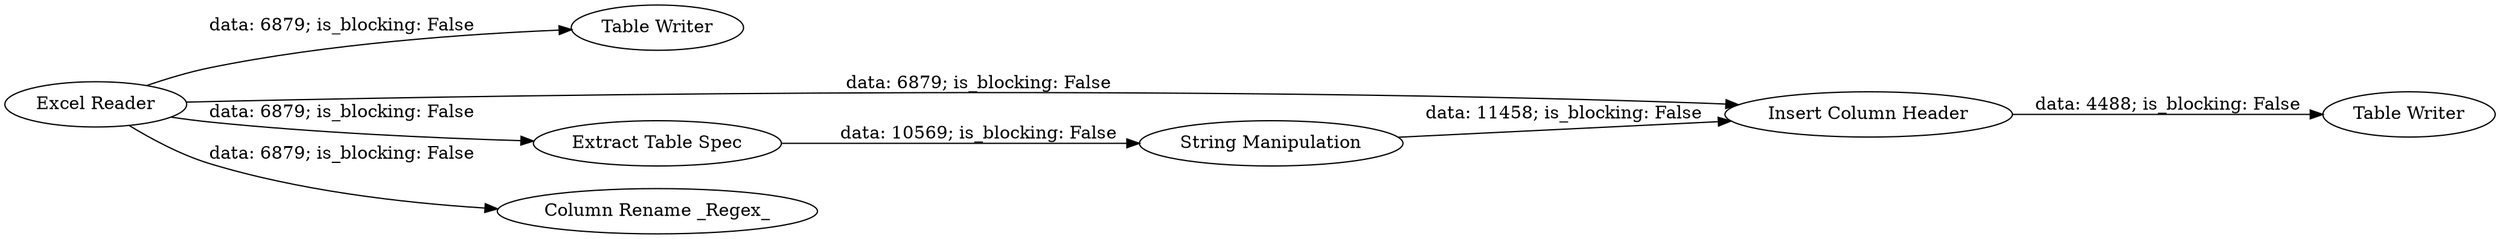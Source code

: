 digraph {
	"-7675730225597507972_11" [label="Table Writer"]
	"-7675730225597507972_10" [label="Insert Column Header"]
	"-7675730225597507972_8" [label="Extract Table Spec"]
	"-7675730225597507972_7" [label="String Manipulation"]
	"-7675730225597507972_9" [label="Excel Reader"]
	"-7675730225597507972_14" [label="Column Rename _Regex_"]
	"-7675730225597507972_13" [label="Table Writer"]
	"-7675730225597507972_9" -> "-7675730225597507972_8" [label="data: 6879; is_blocking: False"]
	"-7675730225597507972_9" -> "-7675730225597507972_10" [label="data: 6879; is_blocking: False"]
	"-7675730225597507972_9" -> "-7675730225597507972_14" [label="data: 6879; is_blocking: False"]
	"-7675730225597507972_9" -> "-7675730225597507972_11" [label="data: 6879; is_blocking: False"]
	"-7675730225597507972_7" -> "-7675730225597507972_10" [label="data: 11458; is_blocking: False"]
	"-7675730225597507972_10" -> "-7675730225597507972_13" [label="data: 4488; is_blocking: False"]
	"-7675730225597507972_8" -> "-7675730225597507972_7" [label="data: 10569; is_blocking: False"]
	rankdir=LR
}
